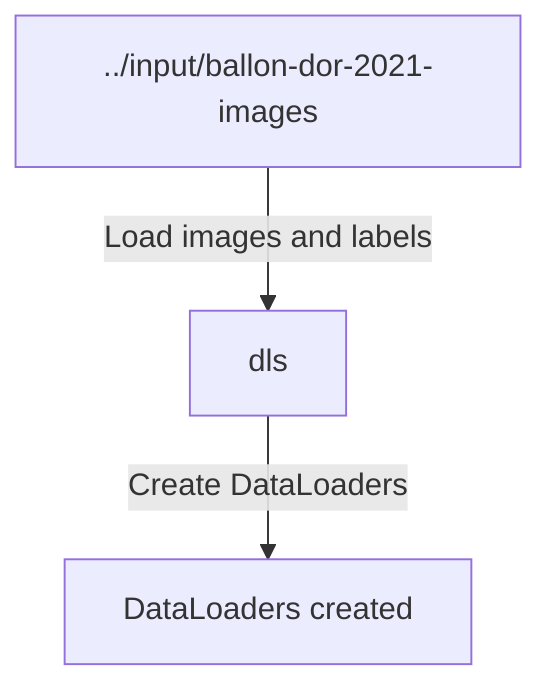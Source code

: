flowchart TD
    A["../input/ballon-dor-2021-images"] -->|Load images and labels| B["dls"]
    B["dls"] -->|Create DataLoaders| C["DataLoaders created"]